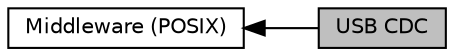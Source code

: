 digraph "USB CDC"
{
  edge [fontname="Helvetica",fontsize="10",labelfontname="Helvetica",labelfontsize="10"];
  node [fontname="Helvetica",fontsize="10",shape=box];
  rankdir=LR;
  Node2 [label="Middleware (POSIX)",height=0.2,width=0.4,color="black", fillcolor="white", style="filled",URL="$d1/dc5/group__R__SW__PKG__93__POSIX__MIDDLEWARE.html",tooltip="POSIX interface middleware."];
  Node1 [label="USB CDC",height=0.2,width=0.4,color="black", fillcolor="grey75", style="filled", fontcolor="black",tooltip="USB function CDC hardware interface functions."];
  Node2->Node1 [shape=plaintext, dir="back", style="solid"];
}
